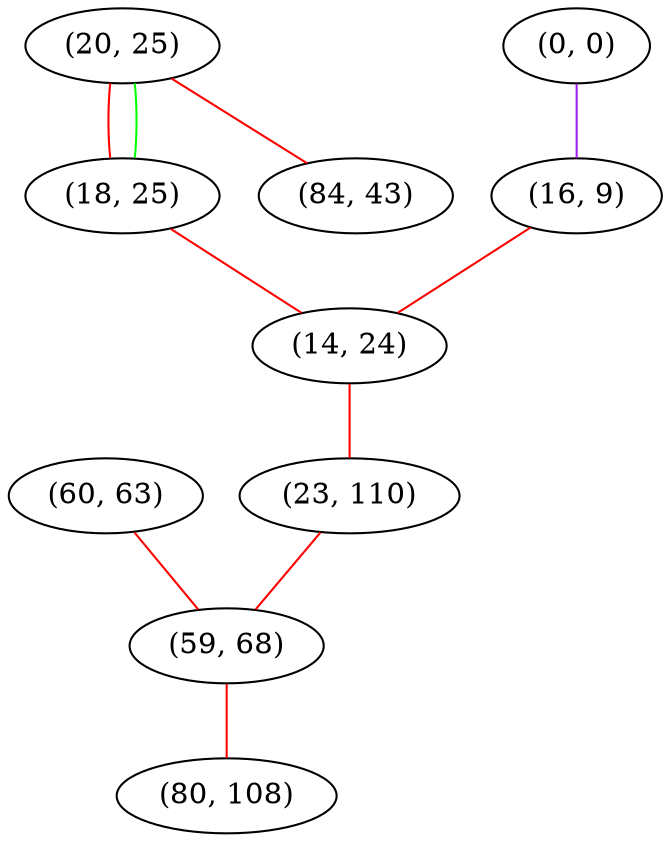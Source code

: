 graph "" {
"(60, 63)";
"(0, 0)";
"(20, 25)";
"(18, 25)";
"(16, 9)";
"(14, 24)";
"(84, 43)";
"(23, 110)";
"(59, 68)";
"(80, 108)";
"(60, 63)" -- "(59, 68)"  [color=red, key=0, weight=1];
"(0, 0)" -- "(16, 9)"  [color=purple, key=0, weight=4];
"(20, 25)" -- "(84, 43)"  [color=red, key=0, weight=1];
"(20, 25)" -- "(18, 25)"  [color=red, key=0, weight=1];
"(20, 25)" -- "(18, 25)"  [color=green, key=1, weight=2];
"(18, 25)" -- "(14, 24)"  [color=red, key=0, weight=1];
"(16, 9)" -- "(14, 24)"  [color=red, key=0, weight=1];
"(14, 24)" -- "(23, 110)"  [color=red, key=0, weight=1];
"(23, 110)" -- "(59, 68)"  [color=red, key=0, weight=1];
"(59, 68)" -- "(80, 108)"  [color=red, key=0, weight=1];
}
